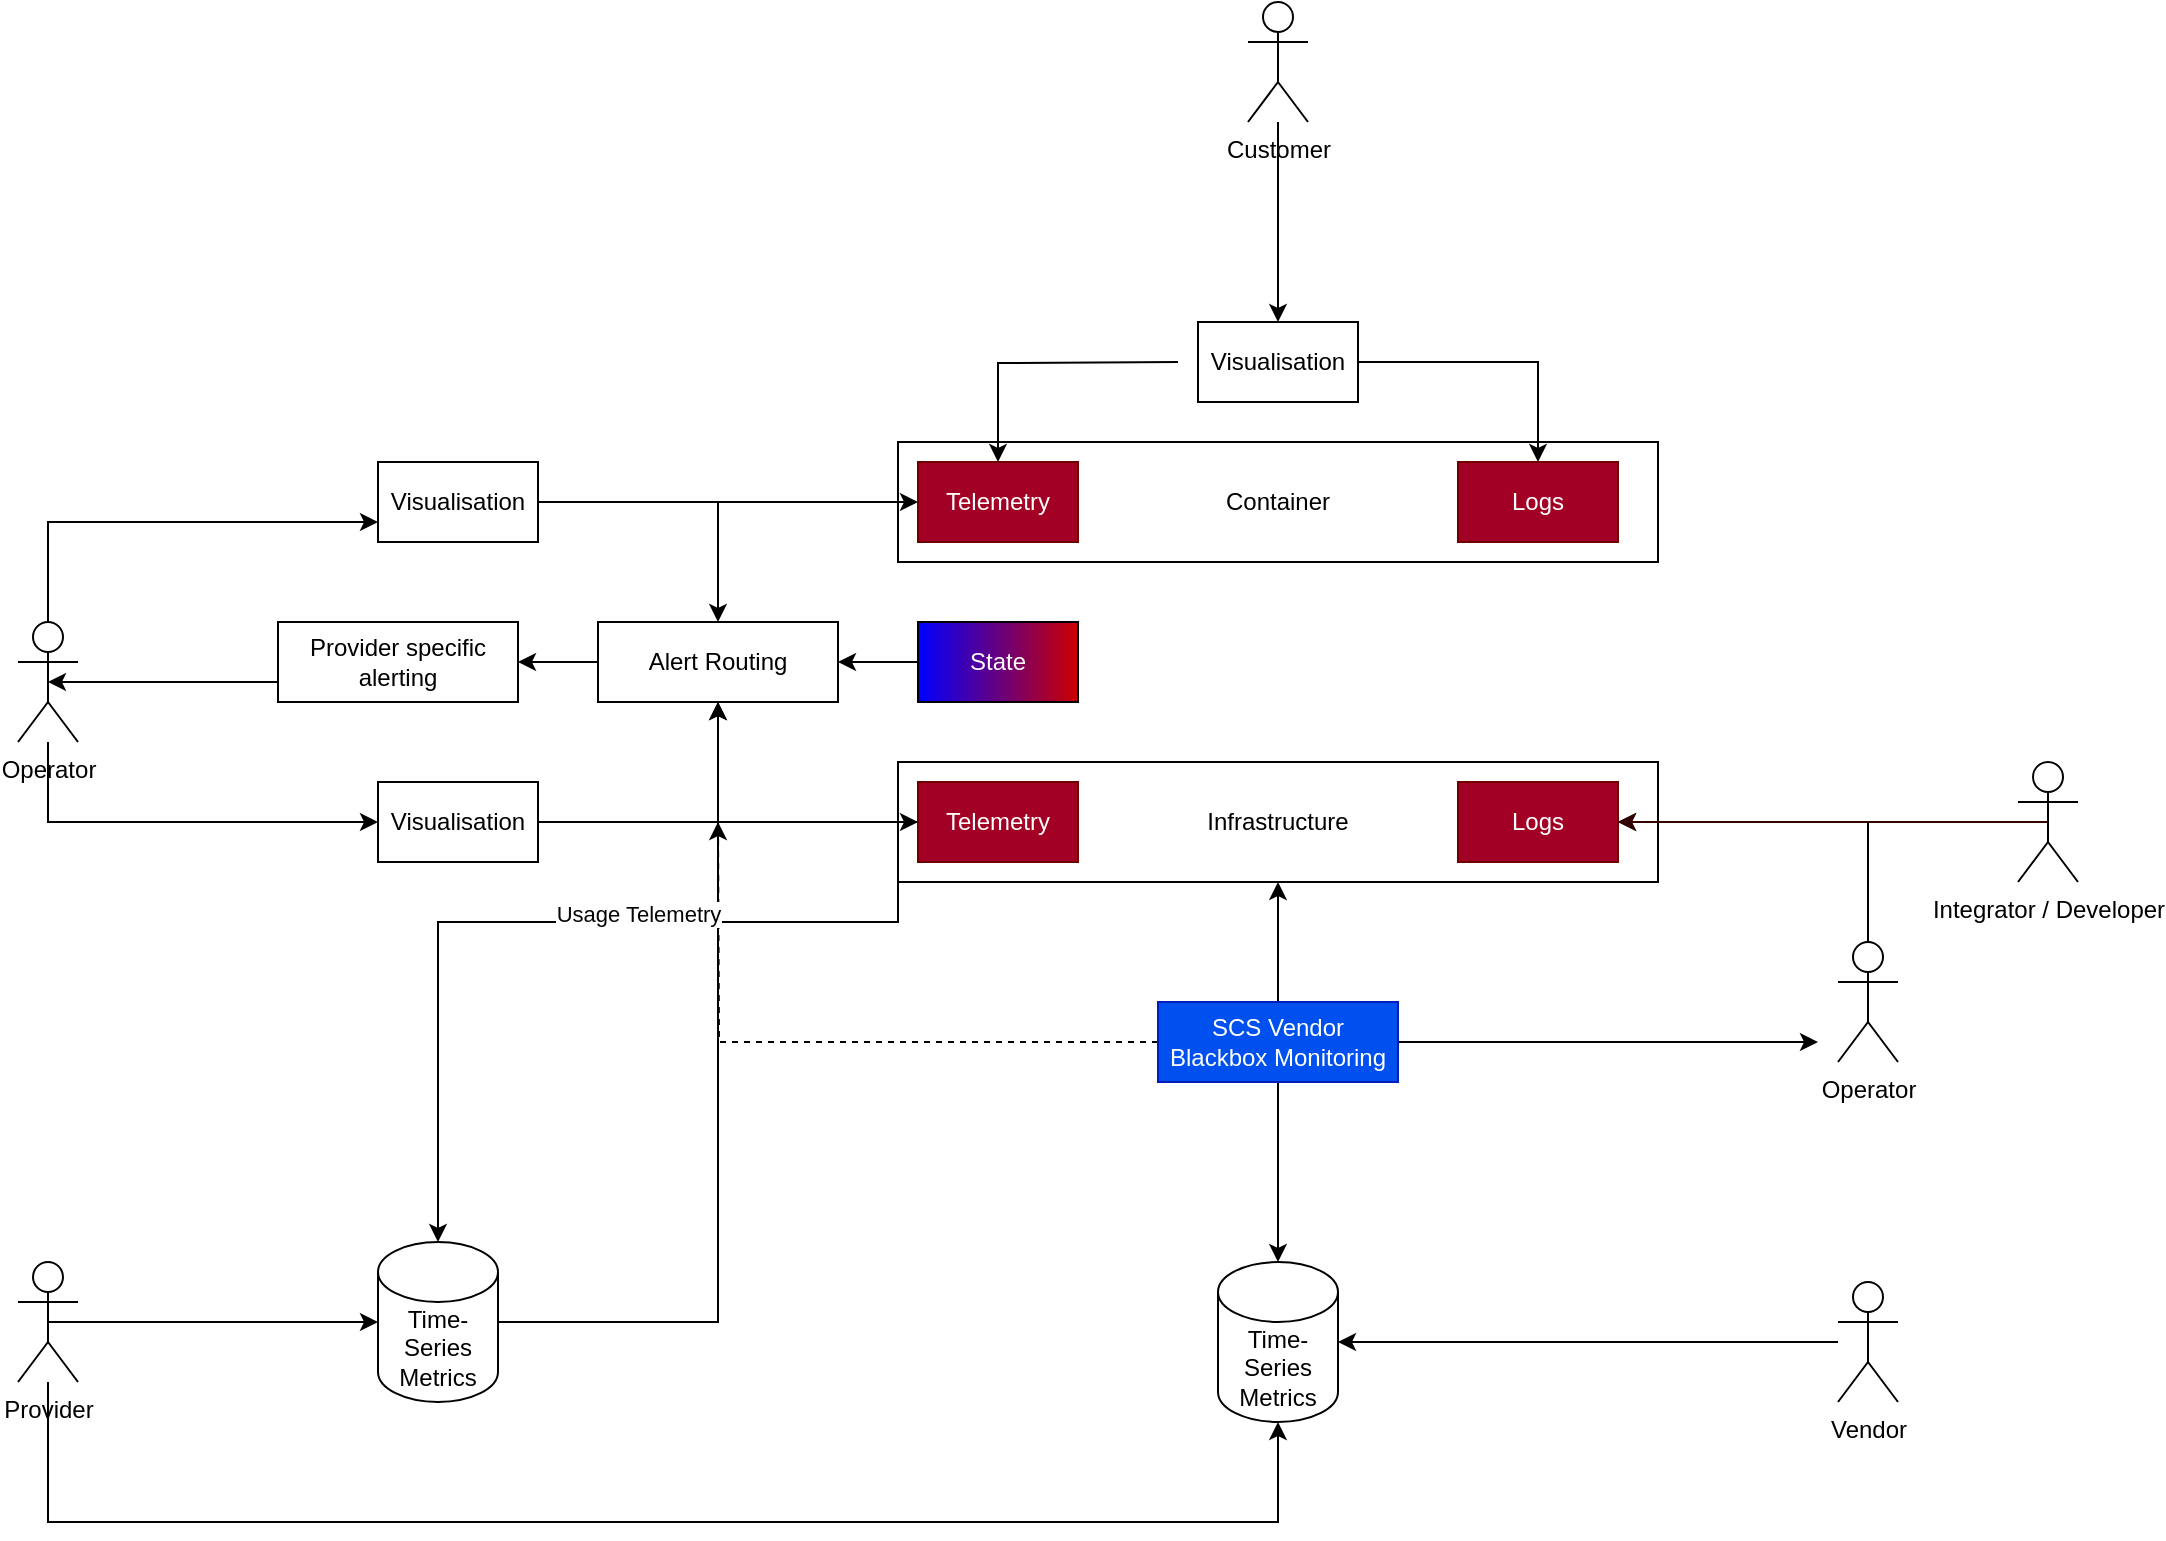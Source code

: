 <mxfile version="14.5.1" type="device"><diagram id="AjT94W3z4Xf9KZP1o8u6" name="Overview"><mxGraphModel dx="1285" dy="994" grid="1" gridSize="10" guides="1" tooltips="1" connect="1" arrows="1" fold="1" page="1" pageScale="1" pageWidth="1169" pageHeight="827" math="0" shadow="0"><root><mxCell id="V1QFih8eOr0Ivmi5izVj-0"/><mxCell id="V1QFih8eOr0Ivmi5izVj-1" parent="V1QFih8eOr0Ivmi5izVj-0"/><mxCell id="qhJm7rYPpHJNW437n4No-0" style="edgeStyle=orthogonalEdgeStyle;rounded=0;orthogonalLoop=1;jettySize=auto;html=1;exitX=0;exitY=0.5;exitDx=0;exitDy=0;entryX=0.5;entryY=0;entryDx=0;entryDy=0;" parent="V1QFih8eOr0Ivmi5izVj-1" source="qhJm7rYPpHJNW437n4No-1" target="qhJm7rYPpHJNW437n4No-15" edge="1"><mxGeometry relative="1" as="geometry"/></mxCell><mxCell id="qhJm7rYPpHJNW437n4No-1" value="Container" style="rounded=0;whiteSpace=wrap;html=1;" parent="V1QFih8eOr0Ivmi5izVj-1" vertex="1"><mxGeometry x="500" y="240" width="380" height="60" as="geometry"/></mxCell><mxCell id="qhJm7rYPpHJNW437n4No-2" value="Infrastructure" style="rounded=0;whiteSpace=wrap;html=1;" parent="V1QFih8eOr0Ivmi5izVj-1" vertex="1"><mxGeometry x="500" y="400" width="380" height="60" as="geometry"/></mxCell><mxCell id="qhJm7rYPpHJNW437n4No-3" style="edgeStyle=orthogonalEdgeStyle;rounded=0;orthogonalLoop=1;jettySize=auto;html=1;entryX=0.5;entryY=1;entryDx=0;entryDy=0;" parent="V1QFih8eOr0Ivmi5izVj-1" source="qhJm7rYPpHJNW437n4No-4" target="qhJm7rYPpHJNW437n4No-15" edge="1"><mxGeometry relative="1" as="geometry"/></mxCell><mxCell id="qhJm7rYPpHJNW437n4No-4" value="Telemetry" style="rounded=0;whiteSpace=wrap;html=1;fillColor=#a20025;strokeColor=#6F0000;fontColor=#ffffff;" parent="V1QFih8eOr0Ivmi5izVj-1" vertex="1"><mxGeometry x="510" y="410" width="80" height="40" as="geometry"/></mxCell><mxCell id="qhJm7rYPpHJNW437n4No-5" style="edgeStyle=orthogonalEdgeStyle;rounded=0;orthogonalLoop=1;jettySize=auto;html=1;exitX=0;exitY=0.5;exitDx=0;exitDy=0;entryX=1;entryY=0.5;entryDx=0;entryDy=0;" parent="V1QFih8eOr0Ivmi5izVj-1" source="qhJm7rYPpHJNW437n4No-6" target="qhJm7rYPpHJNW437n4No-15" edge="1"><mxGeometry relative="1" as="geometry"/></mxCell><mxCell id="qhJm7rYPpHJNW437n4No-6" value="State" style="rounded=0;whiteSpace=wrap;html=1;fillColor=#0000FF;gradientColor=#CC0000;gradientDirection=east;fontColor=#FAFAFA;" parent="V1QFih8eOr0Ivmi5izVj-1" vertex="1"><mxGeometry x="510" y="330" width="80" height="40" as="geometry"/></mxCell><mxCell id="qhJm7rYPpHJNW437n4No-7" value="Telemetry" style="rounded=0;whiteSpace=wrap;html=1;fillColor=#a20025;strokeColor=#6F0000;fontColor=#ffffff;" parent="V1QFih8eOr0Ivmi5izVj-1" vertex="1"><mxGeometry x="510" y="250" width="80" height="40" as="geometry"/></mxCell><mxCell id="qhJm7rYPpHJNW437n4No-8" style="edgeStyle=orthogonalEdgeStyle;rounded=0;orthogonalLoop=1;jettySize=auto;html=1;exitX=0.5;exitY=1;exitDx=0;exitDy=0;entryX=0.5;entryY=0;entryDx=0;entryDy=0;entryPerimeter=0;" parent="V1QFih8eOr0Ivmi5izVj-1" source="qhJm7rYPpHJNW437n4No-12" target="qhJm7rYPpHJNW437n4No-13" edge="1"><mxGeometry relative="1" as="geometry"/></mxCell><mxCell id="qhJm7rYPpHJNW437n4No-9" style="edgeStyle=orthogonalEdgeStyle;rounded=0;orthogonalLoop=1;jettySize=auto;html=1;exitX=1;exitY=0.5;exitDx=0;exitDy=0;" parent="V1QFih8eOr0Ivmi5izVj-1" source="qhJm7rYPpHJNW437n4No-12" edge="1"><mxGeometry relative="1" as="geometry"><mxPoint x="960" y="540" as="targetPoint"/></mxGeometry></mxCell><mxCell id="qhJm7rYPpHJNW437n4No-10" style="edgeStyle=orthogonalEdgeStyle;rounded=0;orthogonalLoop=1;jettySize=auto;html=1;exitX=0.5;exitY=0;exitDx=0;exitDy=0;" parent="V1QFih8eOr0Ivmi5izVj-1" source="qhJm7rYPpHJNW437n4No-12" target="qhJm7rYPpHJNW437n4No-2" edge="1"><mxGeometry relative="1" as="geometry"/></mxCell><mxCell id="qhJm7rYPpHJNW437n4No-11" style="edgeStyle=orthogonalEdgeStyle;rounded=0;orthogonalLoop=1;jettySize=auto;html=1;exitX=0;exitY=0.5;exitDx=0;exitDy=0;fontColor=#FAFAFA;dashed=1;" parent="V1QFih8eOr0Ivmi5izVj-1" source="qhJm7rYPpHJNW437n4No-12" edge="1"><mxGeometry relative="1" as="geometry"><mxPoint x="410" y="430" as="targetPoint"/></mxGeometry></mxCell><mxCell id="qhJm7rYPpHJNW437n4No-12" value="SCS Vendor Blackbox Monitoring" style="rounded=0;whiteSpace=wrap;html=1;fillColor=#0050ef;strokeColor=#001DBC;fontColor=#ffffff;" parent="V1QFih8eOr0Ivmi5izVj-1" vertex="1"><mxGeometry x="630" y="520" width="120" height="40" as="geometry"/></mxCell><mxCell id="qhJm7rYPpHJNW437n4No-13" value="Time-Series Metrics" style="shape=cylinder3;whiteSpace=wrap;html=1;boundedLbl=1;backgroundOutline=1;size=15;" parent="V1QFih8eOr0Ivmi5izVj-1" vertex="1"><mxGeometry x="660" y="650" width="60" height="80" as="geometry"/></mxCell><mxCell id="qhJm7rYPpHJNW437n4No-14" style="edgeStyle=orthogonalEdgeStyle;rounded=0;orthogonalLoop=1;jettySize=auto;html=1;exitX=0;exitY=0.5;exitDx=0;exitDy=0;entryX=1;entryY=0.5;entryDx=0;entryDy=0;" parent="V1QFih8eOr0Ivmi5izVj-1" source="qhJm7rYPpHJNW437n4No-15" target="qhJm7rYPpHJNW437n4No-16" edge="1"><mxGeometry relative="1" as="geometry"/></mxCell><mxCell id="qhJm7rYPpHJNW437n4No-15" value="Alert Routing" style="rounded=0;whiteSpace=wrap;html=1;" parent="V1QFih8eOr0Ivmi5izVj-1" vertex="1"><mxGeometry x="350" y="330" width="120" height="40" as="geometry"/></mxCell><mxCell id="qhJm7rYPpHJNW437n4No-16" value="Provider specific alerting" style="rounded=0;whiteSpace=wrap;html=1;" parent="V1QFih8eOr0Ivmi5izVj-1" vertex="1"><mxGeometry x="190" y="330" width="120" height="40" as="geometry"/></mxCell><mxCell id="qhJm7rYPpHJNW437n4No-17" style="edgeStyle=orthogonalEdgeStyle;rounded=0;orthogonalLoop=1;jettySize=auto;html=1;exitX=1;exitY=0.5;exitDx=0;exitDy=0;" parent="V1QFih8eOr0Ivmi5izVj-1" source="qhJm7rYPpHJNW437n4No-18" edge="1"><mxGeometry relative="1" as="geometry"><mxPoint x="510" y="430" as="targetPoint"/></mxGeometry></mxCell><mxCell id="qhJm7rYPpHJNW437n4No-18" value="Visualisation" style="rounded=0;whiteSpace=wrap;html=1;" parent="V1QFih8eOr0Ivmi5izVj-1" vertex="1"><mxGeometry x="240" y="410" width="80" height="40" as="geometry"/></mxCell><mxCell id="qhJm7rYPpHJNW437n4No-19" style="edgeStyle=orthogonalEdgeStyle;rounded=0;orthogonalLoop=1;jettySize=auto;html=1;exitX=1;exitY=0.5;exitDx=0;exitDy=0;entryX=0;entryY=0.5;entryDx=0;entryDy=0;" parent="V1QFih8eOr0Ivmi5izVj-1" source="qhJm7rYPpHJNW437n4No-20" target="qhJm7rYPpHJNW437n4No-7" edge="1"><mxGeometry relative="1" as="geometry"/></mxCell><mxCell id="qhJm7rYPpHJNW437n4No-20" value="Visualisation" style="rounded=0;whiteSpace=wrap;html=1;" parent="V1QFih8eOr0Ivmi5izVj-1" vertex="1"><mxGeometry x="240" y="250" width="80" height="40" as="geometry"/></mxCell><mxCell id="qhJm7rYPpHJNW437n4No-21" value="Visualisation" style="rounded=0;whiteSpace=wrap;html=1;" parent="V1QFih8eOr0Ivmi5izVj-1" vertex="1"><mxGeometry x="650" y="180" width="80" height="40" as="geometry"/></mxCell><mxCell id="qhJm7rYPpHJNW437n4No-22" style="edgeStyle=orthogonalEdgeStyle;rounded=0;orthogonalLoop=1;jettySize=auto;html=1;exitX=0;exitY=0.75;exitDx=0;exitDy=0;entryX=0.5;entryY=0.5;entryDx=0;entryDy=0;entryPerimeter=0;" parent="V1QFih8eOr0Ivmi5izVj-1" source="qhJm7rYPpHJNW437n4No-16" target="qhJm7rYPpHJNW437n4No-25" edge="1"><mxGeometry relative="1" as="geometry"/></mxCell><mxCell id="qhJm7rYPpHJNW437n4No-23" style="edgeStyle=orthogonalEdgeStyle;rounded=0;orthogonalLoop=1;jettySize=auto;html=1;exitX=0.5;exitY=0;exitDx=0;exitDy=0;exitPerimeter=0;entryX=0;entryY=0.75;entryDx=0;entryDy=0;" parent="V1QFih8eOr0Ivmi5izVj-1" source="qhJm7rYPpHJNW437n4No-25" target="qhJm7rYPpHJNW437n4No-20" edge="1"><mxGeometry relative="1" as="geometry"/></mxCell><mxCell id="qhJm7rYPpHJNW437n4No-24" style="edgeStyle=orthogonalEdgeStyle;rounded=0;orthogonalLoop=1;jettySize=auto;html=1;entryX=0;entryY=0.5;entryDx=0;entryDy=0;" parent="V1QFih8eOr0Ivmi5izVj-1" source="qhJm7rYPpHJNW437n4No-25" target="qhJm7rYPpHJNW437n4No-18" edge="1"><mxGeometry relative="1" as="geometry"><Array as="points"><mxPoint x="75" y="430"/></Array></mxGeometry></mxCell><mxCell id="qhJm7rYPpHJNW437n4No-25" value="Operator" style="shape=umlActor;verticalLabelPosition=bottom;verticalAlign=top;html=1;outlineConnect=0;" parent="V1QFih8eOr0Ivmi5izVj-1" vertex="1"><mxGeometry x="60" y="330" width="30" height="60" as="geometry"/></mxCell><mxCell id="23FMqd7MRSA3st91FBXK-0" style="edgeStyle=orthogonalEdgeStyle;rounded=0;orthogonalLoop=1;jettySize=auto;html=1;exitX=0.5;exitY=0;exitDx=0;exitDy=0;exitPerimeter=0;entryX=1;entryY=0.5;entryDx=0;entryDy=0;" parent="V1QFih8eOr0Ivmi5izVj-1" source="qhJm7rYPpHJNW437n4No-26" target="qhJm7rYPpHJNW437n4No-30" edge="1"><mxGeometry relative="1" as="geometry"/></mxCell><mxCell id="qhJm7rYPpHJNW437n4No-26" value="Operator" style="shape=umlActor;verticalLabelPosition=bottom;verticalAlign=top;html=1;outlineConnect=0;" parent="V1QFih8eOr0Ivmi5izVj-1" vertex="1"><mxGeometry x="970" y="490" width="30" height="60" as="geometry"/></mxCell><mxCell id="qhJm7rYPpHJNW437n4No-27" style="edgeStyle=orthogonalEdgeStyle;rounded=0;orthogonalLoop=1;jettySize=auto;html=1;entryX=0.5;entryY=0;entryDx=0;entryDy=0;" parent="V1QFih8eOr0Ivmi5izVj-1" source="qhJm7rYPpHJNW437n4No-29" target="qhJm7rYPpHJNW437n4No-21" edge="1"><mxGeometry relative="1" as="geometry"/></mxCell><mxCell id="qhJm7rYPpHJNW437n4No-28" style="edgeStyle=orthogonalEdgeStyle;rounded=0;orthogonalLoop=1;jettySize=auto;html=1;exitX=1;exitY=0.5;exitDx=0;exitDy=0;entryX=0.5;entryY=0;entryDx=0;entryDy=0;" parent="V1QFih8eOr0Ivmi5izVj-1" source="qhJm7rYPpHJNW437n4No-21" target="qhJm7rYPpHJNW437n4No-31" edge="1"><mxGeometry relative="1" as="geometry"/></mxCell><mxCell id="eAD-C9lA7auSxi_9CJr3-4" style="edgeStyle=orthogonalEdgeStyle;rounded=0;orthogonalLoop=1;jettySize=auto;html=1;" edge="1" parent="V1QFih8eOr0Ivmi5izVj-1" target="qhJm7rYPpHJNW437n4No-7"><mxGeometry relative="1" as="geometry"><mxPoint x="640" y="200" as="sourcePoint"/></mxGeometry></mxCell><mxCell id="qhJm7rYPpHJNW437n4No-29" value="Customer" style="shape=umlActor;verticalLabelPosition=bottom;verticalAlign=top;html=1;outlineConnect=0;" parent="V1QFih8eOr0Ivmi5izVj-1" vertex="1"><mxGeometry x="675" y="20" width="30" height="60" as="geometry"/></mxCell><mxCell id="qhJm7rYPpHJNW437n4No-30" value="Logs" style="rounded=0;whiteSpace=wrap;html=1;fillColor=#a20025;strokeColor=#6F0000;fontColor=#ffffff;" parent="V1QFih8eOr0Ivmi5izVj-1" vertex="1"><mxGeometry x="780" y="410" width="80" height="40" as="geometry"/></mxCell><mxCell id="qhJm7rYPpHJNW437n4No-31" value="Logs" style="rounded=0;whiteSpace=wrap;html=1;fillColor=#a20025;strokeColor=#6F0000;fontColor=#ffffff;" parent="V1QFih8eOr0Ivmi5izVj-1" vertex="1"><mxGeometry x="780" y="250" width="80" height="40" as="geometry"/></mxCell><mxCell id="qhJm7rYPpHJNW437n4No-32" style="edgeStyle=orthogonalEdgeStyle;rounded=0;orthogonalLoop=1;jettySize=auto;html=1;exitX=0.5;exitY=0.5;exitDx=0;exitDy=0;exitPerimeter=0;entryX=1;entryY=0.5;entryDx=0;entryDy=0;fillColor=#e51400;strokeColor=#330000;" parent="V1QFih8eOr0Ivmi5izVj-1" source="qhJm7rYPpHJNW437n4No-33" target="qhJm7rYPpHJNW437n4No-30" edge="1"><mxGeometry relative="1" as="geometry"/></mxCell><mxCell id="qhJm7rYPpHJNW437n4No-33" value="Integrator / Developer" style="shape=umlActor;verticalLabelPosition=bottom;verticalAlign=top;html=1;outlineConnect=0;" parent="V1QFih8eOr0Ivmi5izVj-1" vertex="1"><mxGeometry x="1060" y="400" width="30" height="60" as="geometry"/></mxCell><mxCell id="eAD-C9lA7auSxi_9CJr3-6" style="edgeStyle=orthogonalEdgeStyle;rounded=0;orthogonalLoop=1;jettySize=auto;html=1;exitX=1;exitY=0.5;exitDx=0;exitDy=0;exitPerimeter=0;entryX=0.5;entryY=1;entryDx=0;entryDy=0;" edge="1" parent="V1QFih8eOr0Ivmi5izVj-1" source="4aBi_42AjQwiYJLRJ1tt-1" target="qhJm7rYPpHJNW437n4No-15"><mxGeometry relative="1" as="geometry"/></mxCell><mxCell id="4aBi_42AjQwiYJLRJ1tt-1" value="Time-Series Metrics" style="shape=cylinder3;whiteSpace=wrap;html=1;boundedLbl=1;backgroundOutline=1;size=15;" parent="V1QFih8eOr0Ivmi5izVj-1" vertex="1"><mxGeometry x="240" y="640" width="60" height="80" as="geometry"/></mxCell><mxCell id="4aBi_42AjQwiYJLRJ1tt-2" style="edgeStyle=orthogonalEdgeStyle;rounded=0;orthogonalLoop=1;jettySize=auto;html=1;exitX=0.5;exitY=0.5;exitDx=0;exitDy=0;exitPerimeter=0;entryX=0;entryY=0.5;entryDx=0;entryDy=0;entryPerimeter=0;fontColor=#FAFAFA;" parent="V1QFih8eOr0Ivmi5izVj-1" source="4aBi_42AjQwiYJLRJ1tt-3" target="4aBi_42AjQwiYJLRJ1tt-1" edge="1"><mxGeometry relative="1" as="geometry"/></mxCell><mxCell id="eAD-C9lA7auSxi_9CJr3-2" style="edgeStyle=orthogonalEdgeStyle;rounded=0;orthogonalLoop=1;jettySize=auto;html=1;entryX=0.5;entryY=1;entryDx=0;entryDy=0;entryPerimeter=0;" edge="1" parent="V1QFih8eOr0Ivmi5izVj-1" source="4aBi_42AjQwiYJLRJ1tt-3" target="qhJm7rYPpHJNW437n4No-13"><mxGeometry relative="1" as="geometry"><Array as="points"><mxPoint x="75" y="780"/><mxPoint x="690" y="780"/></Array></mxGeometry></mxCell><mxCell id="4aBi_42AjQwiYJLRJ1tt-3" value="Provider" style="shape=umlActor;verticalLabelPosition=bottom;verticalAlign=top;html=1;outlineConnect=0;" parent="V1QFih8eOr0Ivmi5izVj-1" vertex="1"><mxGeometry x="60" y="650" width="30" height="60" as="geometry"/></mxCell><mxCell id="LQiII8u2A213mhZDJdGO-0" style="edgeStyle=orthogonalEdgeStyle;rounded=0;orthogonalLoop=1;jettySize=auto;html=1;exitX=0.5;exitY=0;exitDx=0;exitDy=0;exitPerimeter=0;fontColor=#FAFAFA;entryX=0.5;entryY=0;entryDx=0;entryDy=0;entryPerimeter=0;" parent="V1QFih8eOr0Ivmi5izVj-1" edge="1"><mxGeometry relative="1" as="geometry"><mxPoint x="270" y="640" as="targetPoint"/><mxPoint x="500" y="430" as="sourcePoint"/><Array as="points"><mxPoint x="500" y="480"/><mxPoint x="270" y="480"/></Array></mxGeometry></mxCell><mxCell id="LQiII8u2A213mhZDJdGO-1" value="&lt;font color=&quot;#050505&quot;&gt;Usage Telemetry&lt;/font&gt;" style="edgeLabel;html=1;align=center;verticalAlign=middle;resizable=0;points=[];fontColor=#FAFAFA;" parent="LQiII8u2A213mhZDJdGO-0" vertex="1" connectable="0"><mxGeometry x="-0.182" y="-4" relative="1" as="geometry"><mxPoint as="offset"/></mxGeometry></mxCell><mxCell id="IpnWEpZSWdTDIKqYutMq-2" style="edgeStyle=orthogonalEdgeStyle;rounded=0;orthogonalLoop=1;jettySize=auto;html=1;" parent="V1QFih8eOr0Ivmi5izVj-1" source="IpnWEpZSWdTDIKqYutMq-1" target="qhJm7rYPpHJNW437n4No-13" edge="1"><mxGeometry relative="1" as="geometry"/></mxCell><mxCell id="IpnWEpZSWdTDIKqYutMq-1" value="Vendor" style="shape=umlActor;verticalLabelPosition=bottom;verticalAlign=top;html=1;outlineConnect=0;" parent="V1QFih8eOr0Ivmi5izVj-1" vertex="1"><mxGeometry x="970" y="660" width="30" height="60" as="geometry"/></mxCell></root></mxGraphModel></diagram></mxfile>
